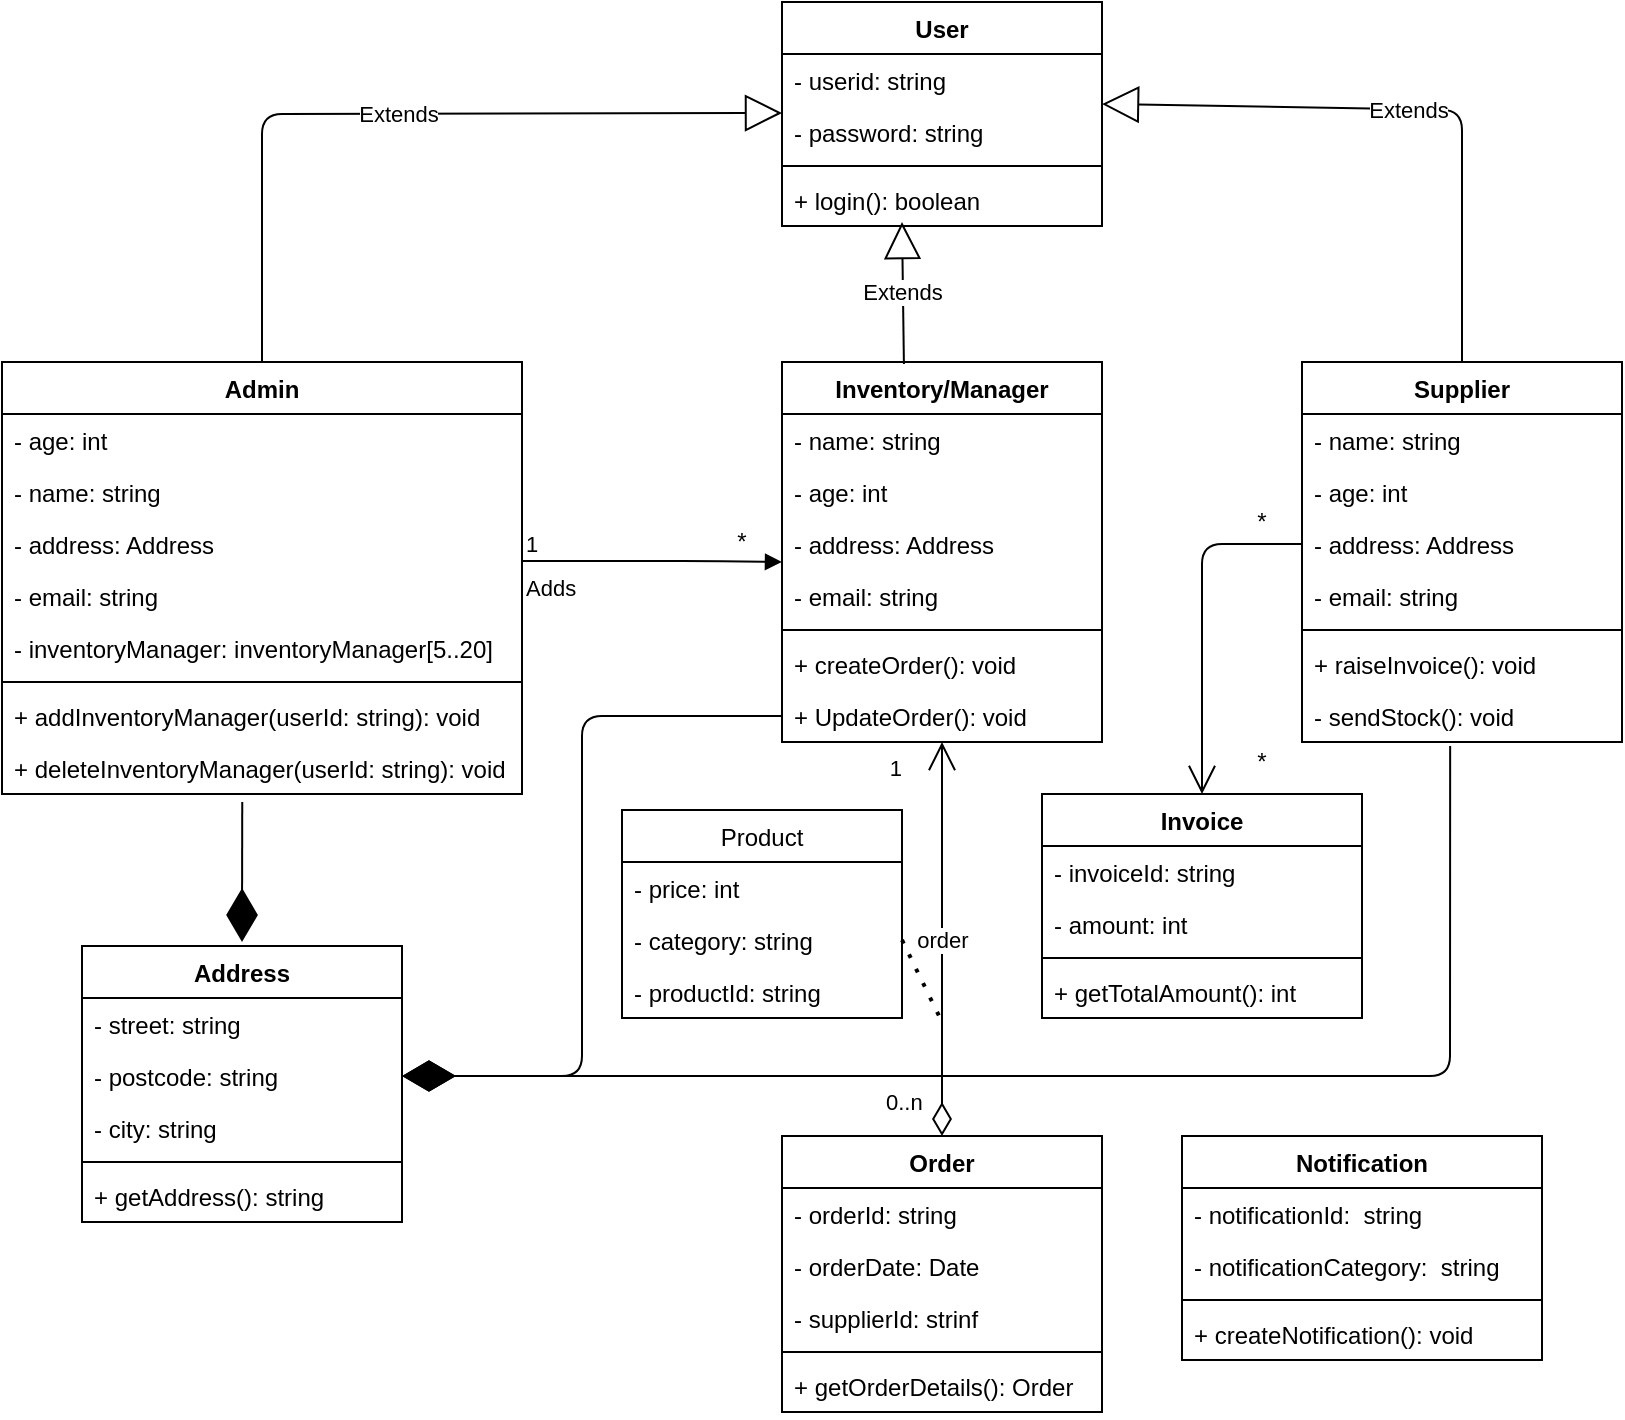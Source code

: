 <mxfile version="13.10.0" type="github">
  <diagram id="i0ZCC6gPvpsw9AidNOFE" name="Page-1">
    <mxGraphModel dx="1108" dy="1550" grid="1" gridSize="10" guides="1" tooltips="1" connect="1" arrows="1" fold="1" page="1" pageScale="1" pageWidth="850" pageHeight="1100" math="0" shadow="0">
      <root>
        <mxCell id="0" />
        <mxCell id="1" parent="0" />
        <mxCell id="R1DGMf2DeEo3mq3MmFv_-10" value="Admin" style="swimlane;fontStyle=1;align=center;verticalAlign=top;childLayout=stackLayout;horizontal=1;startSize=26;horizontalStack=0;resizeParent=1;resizeParentMax=0;resizeLast=0;collapsible=1;marginBottom=0;" vertex="1" parent="1">
          <mxGeometry x="30" y="-900" width="260" height="216" as="geometry" />
        </mxCell>
        <mxCell id="R1DGMf2DeEo3mq3MmFv_-59" value="- age: int" style="text;strokeColor=none;fillColor=none;align=left;verticalAlign=top;spacingLeft=4;spacingRight=4;overflow=hidden;rotatable=0;points=[[0,0.5],[1,0.5]];portConstraint=eastwest;" vertex="1" parent="R1DGMf2DeEo3mq3MmFv_-10">
          <mxGeometry y="26" width="260" height="26" as="geometry" />
        </mxCell>
        <mxCell id="R1DGMf2DeEo3mq3MmFv_-11" value="- name: string&#xa;" style="text;strokeColor=none;fillColor=none;align=left;verticalAlign=top;spacingLeft=4;spacingRight=4;overflow=hidden;rotatable=0;points=[[0,0.5],[1,0.5]];portConstraint=eastwest;" vertex="1" parent="R1DGMf2DeEo3mq3MmFv_-10">
          <mxGeometry y="52" width="260" height="26" as="geometry" />
        </mxCell>
        <mxCell id="R1DGMf2DeEo3mq3MmFv_-60" value="- address: Address" style="text;strokeColor=none;fillColor=none;align=left;verticalAlign=top;spacingLeft=4;spacingRight=4;overflow=hidden;rotatable=0;points=[[0,0.5],[1,0.5]];portConstraint=eastwest;" vertex="1" parent="R1DGMf2DeEo3mq3MmFv_-10">
          <mxGeometry y="78" width="260" height="26" as="geometry" />
        </mxCell>
        <mxCell id="R1DGMf2DeEo3mq3MmFv_-61" value="- email: string" style="text;strokeColor=none;fillColor=none;align=left;verticalAlign=top;spacingLeft=4;spacingRight=4;overflow=hidden;rotatable=0;points=[[0,0.5],[1,0.5]];portConstraint=eastwest;" vertex="1" parent="R1DGMf2DeEo3mq3MmFv_-10">
          <mxGeometry y="104" width="260" height="26" as="geometry" />
        </mxCell>
        <mxCell id="R1DGMf2DeEo3mq3MmFv_-63" value="- inventoryManager: inventoryManager[5..20]" style="text;strokeColor=none;fillColor=none;align=left;verticalAlign=top;spacingLeft=4;spacingRight=4;overflow=hidden;rotatable=0;points=[[0,0.5],[1,0.5]];portConstraint=eastwest;" vertex="1" parent="R1DGMf2DeEo3mq3MmFv_-10">
          <mxGeometry y="130" width="260" height="26" as="geometry" />
        </mxCell>
        <mxCell id="R1DGMf2DeEo3mq3MmFv_-12" value="" style="line;strokeWidth=1;fillColor=none;align=left;verticalAlign=middle;spacingTop=-1;spacingLeft=3;spacingRight=3;rotatable=0;labelPosition=right;points=[];portConstraint=eastwest;" vertex="1" parent="R1DGMf2DeEo3mq3MmFv_-10">
          <mxGeometry y="156" width="260" height="8" as="geometry" />
        </mxCell>
        <mxCell id="R1DGMf2DeEo3mq3MmFv_-62" value="+ addInventoryManager(userId: string): void&#xa;" style="text;strokeColor=none;fillColor=none;align=left;verticalAlign=top;spacingLeft=4;spacingRight=4;overflow=hidden;rotatable=0;points=[[0,0.5],[1,0.5]];portConstraint=eastwest;" vertex="1" parent="R1DGMf2DeEo3mq3MmFv_-10">
          <mxGeometry y="164" width="260" height="26" as="geometry" />
        </mxCell>
        <mxCell id="R1DGMf2DeEo3mq3MmFv_-13" value="+ deleteInventoryManager(userId: string): void&#xa;" style="text;strokeColor=none;fillColor=none;align=left;verticalAlign=top;spacingLeft=4;spacingRight=4;overflow=hidden;rotatable=0;points=[[0,0.5],[1,0.5]];portConstraint=eastwest;" vertex="1" parent="R1DGMf2DeEo3mq3MmFv_-10">
          <mxGeometry y="190" width="260" height="26" as="geometry" />
        </mxCell>
        <mxCell id="R1DGMf2DeEo3mq3MmFv_-15" value="Order" style="swimlane;fontStyle=1;align=center;verticalAlign=top;childLayout=stackLayout;horizontal=1;startSize=26;horizontalStack=0;resizeParent=1;resizeParentMax=0;resizeLast=0;collapsible=1;marginBottom=0;" vertex="1" parent="1">
          <mxGeometry x="420" y="-513" width="160" height="138" as="geometry" />
        </mxCell>
        <mxCell id="R1DGMf2DeEo3mq3MmFv_-16" value="- orderId: string" style="text;strokeColor=none;fillColor=none;align=left;verticalAlign=top;spacingLeft=4;spacingRight=4;overflow=hidden;rotatable=0;points=[[0,0.5],[1,0.5]];portConstraint=eastwest;" vertex="1" parent="R1DGMf2DeEo3mq3MmFv_-15">
          <mxGeometry y="26" width="160" height="26" as="geometry" />
        </mxCell>
        <mxCell id="R1DGMf2DeEo3mq3MmFv_-91" value="- orderDate: Date" style="text;strokeColor=none;fillColor=none;align=left;verticalAlign=top;spacingLeft=4;spacingRight=4;overflow=hidden;rotatable=0;points=[[0,0.5],[1,0.5]];portConstraint=eastwest;" vertex="1" parent="R1DGMf2DeEo3mq3MmFv_-15">
          <mxGeometry y="52" width="160" height="26" as="geometry" />
        </mxCell>
        <mxCell id="R1DGMf2DeEo3mq3MmFv_-90" value="- supplierId: strinf" style="text;strokeColor=none;fillColor=none;align=left;verticalAlign=top;spacingLeft=4;spacingRight=4;overflow=hidden;rotatable=0;points=[[0,0.5],[1,0.5]];portConstraint=eastwest;" vertex="1" parent="R1DGMf2DeEo3mq3MmFv_-15">
          <mxGeometry y="78" width="160" height="26" as="geometry" />
        </mxCell>
        <mxCell id="R1DGMf2DeEo3mq3MmFv_-17" value="" style="line;strokeWidth=1;fillColor=none;align=left;verticalAlign=middle;spacingTop=-1;spacingLeft=3;spacingRight=3;rotatable=0;labelPosition=right;points=[];portConstraint=eastwest;" vertex="1" parent="R1DGMf2DeEo3mq3MmFv_-15">
          <mxGeometry y="104" width="160" height="8" as="geometry" />
        </mxCell>
        <mxCell id="R1DGMf2DeEo3mq3MmFv_-18" value="+ getOrderDetails(): Order" style="text;strokeColor=none;fillColor=none;align=left;verticalAlign=top;spacingLeft=4;spacingRight=4;overflow=hidden;rotatable=0;points=[[0,0.5],[1,0.5]];portConstraint=eastwest;" vertex="1" parent="R1DGMf2DeEo3mq3MmFv_-15">
          <mxGeometry y="112" width="160" height="26" as="geometry" />
        </mxCell>
        <mxCell id="R1DGMf2DeEo3mq3MmFv_-23" value="Invoice" style="swimlane;fontStyle=1;align=center;verticalAlign=top;childLayout=stackLayout;horizontal=1;startSize=26;horizontalStack=0;resizeParent=1;resizeParentMax=0;resizeLast=0;collapsible=1;marginBottom=0;" vertex="1" parent="1">
          <mxGeometry x="550" y="-684" width="160" height="112" as="geometry" />
        </mxCell>
        <mxCell id="R1DGMf2DeEo3mq3MmFv_-24" value="- invoiceId: string&#xa;" style="text;strokeColor=none;fillColor=none;align=left;verticalAlign=top;spacingLeft=4;spacingRight=4;overflow=hidden;rotatable=0;points=[[0,0.5],[1,0.5]];portConstraint=eastwest;" vertex="1" parent="R1DGMf2DeEo3mq3MmFv_-23">
          <mxGeometry y="26" width="160" height="26" as="geometry" />
        </mxCell>
        <mxCell id="R1DGMf2DeEo3mq3MmFv_-89" value="- amount: int&#xa;" style="text;strokeColor=none;fillColor=none;align=left;verticalAlign=top;spacingLeft=4;spacingRight=4;overflow=hidden;rotatable=0;points=[[0,0.5],[1,0.5]];portConstraint=eastwest;" vertex="1" parent="R1DGMf2DeEo3mq3MmFv_-23">
          <mxGeometry y="52" width="160" height="26" as="geometry" />
        </mxCell>
        <mxCell id="R1DGMf2DeEo3mq3MmFv_-25" value="" style="line;strokeWidth=1;fillColor=none;align=left;verticalAlign=middle;spacingTop=-1;spacingLeft=3;spacingRight=3;rotatable=0;labelPosition=right;points=[];portConstraint=eastwest;" vertex="1" parent="R1DGMf2DeEo3mq3MmFv_-23">
          <mxGeometry y="78" width="160" height="8" as="geometry" />
        </mxCell>
        <mxCell id="R1DGMf2DeEo3mq3MmFv_-26" value="+ getTotalAmount(): int" style="text;strokeColor=none;fillColor=none;align=left;verticalAlign=top;spacingLeft=4;spacingRight=4;overflow=hidden;rotatable=0;points=[[0,0.5],[1,0.5]];portConstraint=eastwest;" vertex="1" parent="R1DGMf2DeEo3mq3MmFv_-23">
          <mxGeometry y="86" width="160" height="26" as="geometry" />
        </mxCell>
        <mxCell id="R1DGMf2DeEo3mq3MmFv_-28" value="Notification" style="swimlane;fontStyle=1;align=center;verticalAlign=top;childLayout=stackLayout;horizontal=1;startSize=26;horizontalStack=0;resizeParent=1;resizeParentMax=0;resizeLast=0;collapsible=1;marginBottom=0;" vertex="1" parent="1">
          <mxGeometry x="620" y="-513" width="180" height="112" as="geometry" />
        </mxCell>
        <mxCell id="R1DGMf2DeEo3mq3MmFv_-29" value="- notificationId:  string" style="text;strokeColor=none;fillColor=none;align=left;verticalAlign=top;spacingLeft=4;spacingRight=4;overflow=hidden;rotatable=0;points=[[0,0.5],[1,0.5]];portConstraint=eastwest;" vertex="1" parent="R1DGMf2DeEo3mq3MmFv_-28">
          <mxGeometry y="26" width="180" height="26" as="geometry" />
        </mxCell>
        <mxCell id="R1DGMf2DeEo3mq3MmFv_-92" value="- notificationCategory:  string" style="text;strokeColor=none;fillColor=none;align=left;verticalAlign=top;spacingLeft=4;spacingRight=4;overflow=hidden;rotatable=0;points=[[0,0.5],[1,0.5]];portConstraint=eastwest;" vertex="1" parent="R1DGMf2DeEo3mq3MmFv_-28">
          <mxGeometry y="52" width="180" height="26" as="geometry" />
        </mxCell>
        <mxCell id="R1DGMf2DeEo3mq3MmFv_-30" value="" style="line;strokeWidth=1;fillColor=none;align=left;verticalAlign=middle;spacingTop=-1;spacingLeft=3;spacingRight=3;rotatable=0;labelPosition=right;points=[];portConstraint=eastwest;" vertex="1" parent="R1DGMf2DeEo3mq3MmFv_-28">
          <mxGeometry y="78" width="180" height="8" as="geometry" />
        </mxCell>
        <mxCell id="R1DGMf2DeEo3mq3MmFv_-31" value="+ createNotification(): void&#xa;" style="text;strokeColor=none;fillColor=none;align=left;verticalAlign=top;spacingLeft=4;spacingRight=4;overflow=hidden;rotatable=0;points=[[0,0.5],[1,0.5]];portConstraint=eastwest;" vertex="1" parent="R1DGMf2DeEo3mq3MmFv_-28">
          <mxGeometry y="86" width="180" height="26" as="geometry" />
        </mxCell>
        <mxCell id="R1DGMf2DeEo3mq3MmFv_-32" value="Supplier" style="swimlane;fontStyle=1;align=center;verticalAlign=top;childLayout=stackLayout;horizontal=1;startSize=26;horizontalStack=0;resizeParent=1;resizeParentMax=0;resizeLast=0;collapsible=1;marginBottom=0;" vertex="1" parent="1">
          <mxGeometry x="680" y="-900" width="160" height="190" as="geometry" />
        </mxCell>
        <mxCell id="R1DGMf2DeEo3mq3MmFv_-74" value="- name: string&#xa;" style="text;strokeColor=none;fillColor=none;align=left;verticalAlign=top;spacingLeft=4;spacingRight=4;overflow=hidden;rotatable=0;points=[[0,0.5],[1,0.5]];portConstraint=eastwest;" vertex="1" parent="R1DGMf2DeEo3mq3MmFv_-32">
          <mxGeometry y="26" width="160" height="26" as="geometry" />
        </mxCell>
        <mxCell id="R1DGMf2DeEo3mq3MmFv_-73" value="- age: int" style="text;strokeColor=none;fillColor=none;align=left;verticalAlign=top;spacingLeft=4;spacingRight=4;overflow=hidden;rotatable=0;points=[[0,0.5],[1,0.5]];portConstraint=eastwest;" vertex="1" parent="R1DGMf2DeEo3mq3MmFv_-32">
          <mxGeometry y="52" width="160" height="26" as="geometry" />
        </mxCell>
        <mxCell id="R1DGMf2DeEo3mq3MmFv_-75" value="- address: Address" style="text;strokeColor=none;fillColor=none;align=left;verticalAlign=top;spacingLeft=4;spacingRight=4;overflow=hidden;rotatable=0;points=[[0,0.5],[1,0.5]];portConstraint=eastwest;" vertex="1" parent="R1DGMf2DeEo3mq3MmFv_-32">
          <mxGeometry y="78" width="160" height="26" as="geometry" />
        </mxCell>
        <mxCell id="R1DGMf2DeEo3mq3MmFv_-33" value="- email: string" style="text;strokeColor=none;fillColor=none;align=left;verticalAlign=top;spacingLeft=4;spacingRight=4;overflow=hidden;rotatable=0;points=[[0,0.5],[1,0.5]];portConstraint=eastwest;" vertex="1" parent="R1DGMf2DeEo3mq3MmFv_-32">
          <mxGeometry y="104" width="160" height="26" as="geometry" />
        </mxCell>
        <mxCell id="R1DGMf2DeEo3mq3MmFv_-34" value="" style="line;strokeWidth=1;fillColor=none;align=left;verticalAlign=middle;spacingTop=-1;spacingLeft=3;spacingRight=3;rotatable=0;labelPosition=right;points=[];portConstraint=eastwest;" vertex="1" parent="R1DGMf2DeEo3mq3MmFv_-32">
          <mxGeometry y="130" width="160" height="8" as="geometry" />
        </mxCell>
        <mxCell id="R1DGMf2DeEo3mq3MmFv_-76" value="+ raiseInvoice(): void" style="text;strokeColor=none;fillColor=none;align=left;verticalAlign=top;spacingLeft=4;spacingRight=4;overflow=hidden;rotatable=0;points=[[0,0.5],[1,0.5]];portConstraint=eastwest;" vertex="1" parent="R1DGMf2DeEo3mq3MmFv_-32">
          <mxGeometry y="138" width="160" height="26" as="geometry" />
        </mxCell>
        <mxCell id="R1DGMf2DeEo3mq3MmFv_-35" value="- sendStock(): void" style="text;strokeColor=none;fillColor=none;align=left;verticalAlign=top;spacingLeft=4;spacingRight=4;overflow=hidden;rotatable=0;points=[[0,0.5],[1,0.5]];portConstraint=eastwest;" vertex="1" parent="R1DGMf2DeEo3mq3MmFv_-32">
          <mxGeometry y="164" width="160" height="26" as="geometry" />
        </mxCell>
        <mxCell id="R1DGMf2DeEo3mq3MmFv_-36" value="Inventory/Manager" style="swimlane;fontStyle=1;align=center;verticalAlign=top;childLayout=stackLayout;horizontal=1;startSize=26;horizontalStack=0;resizeParent=1;resizeParentMax=0;resizeLast=0;collapsible=1;marginBottom=0;" vertex="1" parent="1">
          <mxGeometry x="420" y="-900" width="160" height="190" as="geometry" />
        </mxCell>
        <mxCell id="R1DGMf2DeEo3mq3MmFv_-69" value="- name: string&#xa;" style="text;strokeColor=none;fillColor=none;align=left;verticalAlign=top;spacingLeft=4;spacingRight=4;overflow=hidden;rotatable=0;points=[[0,0.5],[1,0.5]];portConstraint=eastwest;" vertex="1" parent="R1DGMf2DeEo3mq3MmFv_-36">
          <mxGeometry y="26" width="160" height="26" as="geometry" />
        </mxCell>
        <mxCell id="R1DGMf2DeEo3mq3MmFv_-68" value="- age: int" style="text;strokeColor=none;fillColor=none;align=left;verticalAlign=top;spacingLeft=4;spacingRight=4;overflow=hidden;rotatable=0;points=[[0,0.5],[1,0.5]];portConstraint=eastwest;" vertex="1" parent="R1DGMf2DeEo3mq3MmFv_-36">
          <mxGeometry y="52" width="160" height="26" as="geometry" />
        </mxCell>
        <mxCell id="R1DGMf2DeEo3mq3MmFv_-70" value="- address: Address" style="text;strokeColor=none;fillColor=none;align=left;verticalAlign=top;spacingLeft=4;spacingRight=4;overflow=hidden;rotatable=0;points=[[0,0.5],[1,0.5]];portConstraint=eastwest;" vertex="1" parent="R1DGMf2DeEo3mq3MmFv_-36">
          <mxGeometry y="78" width="160" height="26" as="geometry" />
        </mxCell>
        <mxCell id="R1DGMf2DeEo3mq3MmFv_-71" value="- email: string" style="text;strokeColor=none;fillColor=none;align=left;verticalAlign=top;spacingLeft=4;spacingRight=4;overflow=hidden;rotatable=0;points=[[0,0.5],[1,0.5]];portConstraint=eastwest;" vertex="1" parent="R1DGMf2DeEo3mq3MmFv_-36">
          <mxGeometry y="104" width="160" height="26" as="geometry" />
        </mxCell>
        <mxCell id="R1DGMf2DeEo3mq3MmFv_-38" value="" style="line;strokeWidth=1;fillColor=none;align=left;verticalAlign=middle;spacingTop=-1;spacingLeft=3;spacingRight=3;rotatable=0;labelPosition=right;points=[];portConstraint=eastwest;" vertex="1" parent="R1DGMf2DeEo3mq3MmFv_-36">
          <mxGeometry y="130" width="160" height="8" as="geometry" />
        </mxCell>
        <mxCell id="R1DGMf2DeEo3mq3MmFv_-72" value="+ createOrder(): void" style="text;strokeColor=none;fillColor=none;align=left;verticalAlign=top;spacingLeft=4;spacingRight=4;overflow=hidden;rotatable=0;points=[[0,0.5],[1,0.5]];portConstraint=eastwest;" vertex="1" parent="R1DGMf2DeEo3mq3MmFv_-36">
          <mxGeometry y="138" width="160" height="26" as="geometry" />
        </mxCell>
        <mxCell id="R1DGMf2DeEo3mq3MmFv_-39" value="+ UpdateOrder(): void" style="text;strokeColor=none;fillColor=none;align=left;verticalAlign=top;spacingLeft=4;spacingRight=4;overflow=hidden;rotatable=0;points=[[0,0.5],[1,0.5]];portConstraint=eastwest;" vertex="1" parent="R1DGMf2DeEo3mq3MmFv_-36">
          <mxGeometry y="164" width="160" height="26" as="geometry" />
        </mxCell>
        <mxCell id="R1DGMf2DeEo3mq3MmFv_-48" value="User" style="swimlane;fontStyle=1;align=center;verticalAlign=top;childLayout=stackLayout;horizontal=1;startSize=26;horizontalStack=0;resizeParent=1;resizeParentMax=0;resizeLast=0;collapsible=1;marginBottom=0;" vertex="1" parent="1">
          <mxGeometry x="420" y="-1080" width="160" height="112" as="geometry" />
        </mxCell>
        <mxCell id="R1DGMf2DeEo3mq3MmFv_-58" value="- userid: string" style="text;strokeColor=none;fillColor=none;align=left;verticalAlign=top;spacingLeft=4;spacingRight=4;overflow=hidden;rotatable=0;points=[[0,0.5],[1,0.5]];portConstraint=eastwest;" vertex="1" parent="R1DGMf2DeEo3mq3MmFv_-48">
          <mxGeometry y="26" width="160" height="26" as="geometry" />
        </mxCell>
        <mxCell id="R1DGMf2DeEo3mq3MmFv_-57" value="- password: string" style="text;strokeColor=none;fillColor=none;align=left;verticalAlign=top;spacingLeft=4;spacingRight=4;overflow=hidden;rotatable=0;points=[[0,0.5],[1,0.5]];portConstraint=eastwest;" vertex="1" parent="R1DGMf2DeEo3mq3MmFv_-48">
          <mxGeometry y="52" width="160" height="26" as="geometry" />
        </mxCell>
        <mxCell id="R1DGMf2DeEo3mq3MmFv_-50" value="" style="line;strokeWidth=1;fillColor=none;align=left;verticalAlign=middle;spacingTop=-1;spacingLeft=3;spacingRight=3;rotatable=0;labelPosition=right;points=[];portConstraint=eastwest;" vertex="1" parent="R1DGMf2DeEo3mq3MmFv_-48">
          <mxGeometry y="78" width="160" height="8" as="geometry" />
        </mxCell>
        <mxCell id="R1DGMf2DeEo3mq3MmFv_-51" value="+ login(): boolean" style="text;strokeColor=none;fillColor=none;align=left;verticalAlign=top;spacingLeft=4;spacingRight=4;overflow=hidden;rotatable=0;points=[[0,0.5],[1,0.5]];portConstraint=eastwest;" vertex="1" parent="R1DGMf2DeEo3mq3MmFv_-48">
          <mxGeometry y="86" width="160" height="26" as="geometry" />
        </mxCell>
        <mxCell id="R1DGMf2DeEo3mq3MmFv_-129" value="Address" style="swimlane;fontStyle=1;align=center;verticalAlign=top;childLayout=stackLayout;horizontal=1;startSize=26;horizontalStack=0;resizeParent=1;resizeParentMax=0;resizeLast=0;collapsible=1;marginBottom=0;" vertex="1" parent="1">
          <mxGeometry x="70" y="-608" width="160" height="138" as="geometry" />
        </mxCell>
        <mxCell id="R1DGMf2DeEo3mq3MmFv_-133" value="- street: string" style="text;strokeColor=none;fillColor=none;align=left;verticalAlign=top;spacingLeft=4;spacingRight=4;overflow=hidden;rotatable=0;points=[[0,0.5],[1,0.5]];portConstraint=eastwest;" vertex="1" parent="R1DGMf2DeEo3mq3MmFv_-129">
          <mxGeometry y="26" width="160" height="26" as="geometry" />
        </mxCell>
        <mxCell id="R1DGMf2DeEo3mq3MmFv_-130" value="- postcode: string" style="text;strokeColor=none;fillColor=none;align=left;verticalAlign=top;spacingLeft=4;spacingRight=4;overflow=hidden;rotatable=0;points=[[0,0.5],[1,0.5]];portConstraint=eastwest;" vertex="1" parent="R1DGMf2DeEo3mq3MmFv_-129">
          <mxGeometry y="52" width="160" height="26" as="geometry" />
        </mxCell>
        <mxCell id="R1DGMf2DeEo3mq3MmFv_-134" value="- city: string" style="text;strokeColor=none;fillColor=none;align=left;verticalAlign=top;spacingLeft=4;spacingRight=4;overflow=hidden;rotatable=0;points=[[0,0.5],[1,0.5]];portConstraint=eastwest;" vertex="1" parent="R1DGMf2DeEo3mq3MmFv_-129">
          <mxGeometry y="78" width="160" height="26" as="geometry" />
        </mxCell>
        <mxCell id="R1DGMf2DeEo3mq3MmFv_-131" value="" style="line;strokeWidth=1;fillColor=none;align=left;verticalAlign=middle;spacingTop=-1;spacingLeft=3;spacingRight=3;rotatable=0;labelPosition=right;points=[];portConstraint=eastwest;" vertex="1" parent="R1DGMf2DeEo3mq3MmFv_-129">
          <mxGeometry y="104" width="160" height="8" as="geometry" />
        </mxCell>
        <mxCell id="R1DGMf2DeEo3mq3MmFv_-132" value="+ getAddress(): string" style="text;strokeColor=none;fillColor=none;align=left;verticalAlign=top;spacingLeft=4;spacingRight=4;overflow=hidden;rotatable=0;points=[[0,0.5],[1,0.5]];portConstraint=eastwest;" vertex="1" parent="R1DGMf2DeEo3mq3MmFv_-129">
          <mxGeometry y="112" width="160" height="26" as="geometry" />
        </mxCell>
        <mxCell id="R1DGMf2DeEo3mq3MmFv_-137" value="" style="endArrow=diamondThin;endFill=1;endSize=24;html=1;exitX=0.462;exitY=1.154;exitDx=0;exitDy=0;exitPerimeter=0;" edge="1" parent="1" source="R1DGMf2DeEo3mq3MmFv_-13">
          <mxGeometry width="160" relative="1" as="geometry">
            <mxPoint x="110" y="-662" as="sourcePoint" />
            <mxPoint x="150" y="-610" as="targetPoint" />
          </mxGeometry>
        </mxCell>
        <mxCell id="R1DGMf2DeEo3mq3MmFv_-138" value="" style="endArrow=diamondThin;endFill=1;endSize=24;html=1;entryX=1;entryY=0.5;entryDx=0;entryDy=0;" edge="1" parent="1" source="R1DGMf2DeEo3mq3MmFv_-39" target="R1DGMf2DeEo3mq3MmFv_-130">
          <mxGeometry width="160" relative="1" as="geometry">
            <mxPoint x="160.12" y="-669.996" as="sourcePoint" />
            <mxPoint x="160" y="-600" as="targetPoint" />
            <Array as="points">
              <mxPoint x="320" y="-723" />
              <mxPoint x="320" y="-543" />
            </Array>
          </mxGeometry>
        </mxCell>
        <mxCell id="R1DGMf2DeEo3mq3MmFv_-139" value="" style="endArrow=diamondThin;endFill=1;endSize=24;html=1;exitX=0.463;exitY=1.077;exitDx=0;exitDy=0;exitPerimeter=0;entryX=1;entryY=0.5;entryDx=0;entryDy=0;" edge="1" parent="1" source="R1DGMf2DeEo3mq3MmFv_-35" target="R1DGMf2DeEo3mq3MmFv_-130">
          <mxGeometry width="160" relative="1" as="geometry">
            <mxPoint x="400" y="-600" as="sourcePoint" />
            <mxPoint x="560" y="-600" as="targetPoint" />
            <Array as="points">
              <mxPoint x="754" y="-543" />
              <mxPoint x="410" y="-543" />
            </Array>
          </mxGeometry>
        </mxCell>
        <mxCell id="R1DGMf2DeEo3mq3MmFv_-144" value="Adds" style="endArrow=block;endFill=1;html=1;edgeStyle=orthogonalEdgeStyle;align=left;verticalAlign=top;" edge="1" parent="1">
          <mxGeometry x="-1" relative="1" as="geometry">
            <mxPoint x="290" y="-800.5" as="sourcePoint" />
            <mxPoint x="420" y="-800" as="targetPoint" />
            <Array as="points">
              <mxPoint x="380" y="-800" />
              <mxPoint x="380" y="-800" />
            </Array>
          </mxGeometry>
        </mxCell>
        <mxCell id="R1DGMf2DeEo3mq3MmFv_-145" value="1" style="edgeLabel;resizable=0;html=1;align=left;verticalAlign=bottom;" connectable="0" vertex="1" parent="R1DGMf2DeEo3mq3MmFv_-144">
          <mxGeometry x="-1" relative="1" as="geometry" />
        </mxCell>
        <mxCell id="R1DGMf2DeEo3mq3MmFv_-147" value="*" style="text;html=1;strokeColor=none;fillColor=none;align=center;verticalAlign=middle;whiteSpace=wrap;rounded=0;" vertex="1" parent="1">
          <mxGeometry x="350" y="-820" width="100" height="20" as="geometry" />
        </mxCell>
        <mxCell id="R1DGMf2DeEo3mq3MmFv_-152" value="order" style="endArrow=open;html=1;endSize=12;startArrow=diamondThin;startSize=14;startFill=0;edgeStyle=orthogonalEdgeStyle;exitX=0.5;exitY=0;exitDx=0;exitDy=0;" edge="1" parent="1" source="R1DGMf2DeEo3mq3MmFv_-15" target="R1DGMf2DeEo3mq3MmFv_-39">
          <mxGeometry relative="1" as="geometry">
            <mxPoint x="400" y="-600" as="sourcePoint" />
            <mxPoint x="500" y="-700" as="targetPoint" />
            <Array as="points">
              <mxPoint x="500" y="-560" />
              <mxPoint x="500" y="-560" />
            </Array>
          </mxGeometry>
        </mxCell>
        <mxCell id="R1DGMf2DeEo3mq3MmFv_-153" value="0..n" style="edgeLabel;resizable=0;html=1;align=left;verticalAlign=top;" connectable="0" vertex="1" parent="R1DGMf2DeEo3mq3MmFv_-152">
          <mxGeometry x="-1" relative="1" as="geometry">
            <mxPoint x="-30" y="-30" as="offset" />
          </mxGeometry>
        </mxCell>
        <mxCell id="R1DGMf2DeEo3mq3MmFv_-154" value="1" style="edgeLabel;resizable=0;html=1;align=right;verticalAlign=top;" connectable="0" vertex="1" parent="R1DGMf2DeEo3mq3MmFv_-152">
          <mxGeometry x="1" relative="1" as="geometry">
            <mxPoint x="-20" as="offset" />
          </mxGeometry>
        </mxCell>
        <mxCell id="R1DGMf2DeEo3mq3MmFv_-155" value="Product" style="swimlane;fontStyle=0;childLayout=stackLayout;horizontal=1;startSize=26;fillColor=none;horizontalStack=0;resizeParent=1;resizeParentMax=0;resizeLast=0;collapsible=1;marginBottom=0;" vertex="1" parent="1">
          <mxGeometry x="340" y="-676" width="140" height="104" as="geometry" />
        </mxCell>
        <mxCell id="R1DGMf2DeEo3mq3MmFv_-161" value="- price: int" style="text;strokeColor=none;fillColor=none;align=left;verticalAlign=top;spacingLeft=4;spacingRight=4;overflow=hidden;rotatable=0;points=[[0,0.5],[1,0.5]];portConstraint=eastwest;" vertex="1" parent="R1DGMf2DeEo3mq3MmFv_-155">
          <mxGeometry y="26" width="140" height="26" as="geometry" />
        </mxCell>
        <mxCell id="R1DGMf2DeEo3mq3MmFv_-160" value="- category: string" style="text;strokeColor=none;fillColor=none;align=left;verticalAlign=top;spacingLeft=4;spacingRight=4;overflow=hidden;rotatable=0;points=[[0,0.5],[1,0.5]];portConstraint=eastwest;" vertex="1" parent="R1DGMf2DeEo3mq3MmFv_-155">
          <mxGeometry y="52" width="140" height="26" as="geometry" />
        </mxCell>
        <mxCell id="R1DGMf2DeEo3mq3MmFv_-159" value="- productId: string" style="text;strokeColor=none;fillColor=none;align=left;verticalAlign=top;spacingLeft=4;spacingRight=4;overflow=hidden;rotatable=0;points=[[0,0.5],[1,0.5]];portConstraint=eastwest;" vertex="1" parent="R1DGMf2DeEo3mq3MmFv_-155">
          <mxGeometry y="78" width="140" height="26" as="geometry" />
        </mxCell>
        <mxCell id="R1DGMf2DeEo3mq3MmFv_-163" value="" style="endArrow=none;dashed=1;html=1;dashPattern=1 3;strokeWidth=2;exitX=1;exitY=0.5;exitDx=0;exitDy=0;" edge="1" parent="1" source="R1DGMf2DeEo3mq3MmFv_-160">
          <mxGeometry width="50" height="50" relative="1" as="geometry">
            <mxPoint x="450" y="-570" as="sourcePoint" />
            <mxPoint x="500" y="-570" as="targetPoint" />
          </mxGeometry>
        </mxCell>
        <mxCell id="R1DGMf2DeEo3mq3MmFv_-164" value="" style="endArrow=open;endFill=1;endSize=12;html=1;exitX=0;exitY=0.5;exitDx=0;exitDy=0;entryX=0.5;entryY=0;entryDx=0;entryDy=0;" edge="1" parent="1" source="R1DGMf2DeEo3mq3MmFv_-75" target="R1DGMf2DeEo3mq3MmFv_-23">
          <mxGeometry width="160" relative="1" as="geometry">
            <mxPoint x="400" y="-700" as="sourcePoint" />
            <mxPoint x="560" y="-700" as="targetPoint" />
            <Array as="points">
              <mxPoint x="630" y="-809" />
            </Array>
          </mxGeometry>
        </mxCell>
        <mxCell id="R1DGMf2DeEo3mq3MmFv_-165" value="*" style="text;html=1;strokeColor=none;fillColor=none;align=center;verticalAlign=middle;whiteSpace=wrap;rounded=0;" vertex="1" parent="1">
          <mxGeometry x="640" y="-830" width="40" height="20" as="geometry" />
        </mxCell>
        <mxCell id="R1DGMf2DeEo3mq3MmFv_-167" value="*" style="text;html=1;strokeColor=none;fillColor=none;align=center;verticalAlign=middle;whiteSpace=wrap;rounded=0;" vertex="1" parent="1">
          <mxGeometry x="640" y="-710" width="40" height="20" as="geometry" />
        </mxCell>
        <mxCell id="R1DGMf2DeEo3mq3MmFv_-168" value="Extends" style="endArrow=block;endSize=16;endFill=0;html=1;" edge="1" parent="1">
          <mxGeometry width="160" relative="1" as="geometry">
            <mxPoint x="160" y="-900" as="sourcePoint" />
            <mxPoint x="420" y="-1024.5" as="targetPoint" />
            <Array as="points">
              <mxPoint x="160" y="-900" />
              <mxPoint x="160" y="-1024" />
            </Array>
          </mxGeometry>
        </mxCell>
        <mxCell id="R1DGMf2DeEo3mq3MmFv_-170" value="Extends" style="endArrow=block;endSize=16;endFill=0;html=1;exitX=0.381;exitY=0.005;exitDx=0;exitDy=0;exitPerimeter=0;" edge="1" parent="1" source="R1DGMf2DeEo3mq3MmFv_-36">
          <mxGeometry width="160" relative="1" as="geometry">
            <mxPoint x="400" y="-1090" as="sourcePoint" />
            <mxPoint x="480" y="-970" as="targetPoint" />
          </mxGeometry>
        </mxCell>
        <mxCell id="R1DGMf2DeEo3mq3MmFv_-171" value="Extends" style="endArrow=block;endSize=16;endFill=0;html=1;exitX=0.5;exitY=0;exitDx=0;exitDy=0;" edge="1" parent="1" source="R1DGMf2DeEo3mq3MmFv_-32">
          <mxGeometry width="160" relative="1" as="geometry">
            <mxPoint x="760" y="-1026" as="sourcePoint" />
            <mxPoint x="580" y="-1029" as="targetPoint" />
            <Array as="points">
              <mxPoint x="760" y="-1026" />
            </Array>
          </mxGeometry>
        </mxCell>
      </root>
    </mxGraphModel>
  </diagram>
</mxfile>
